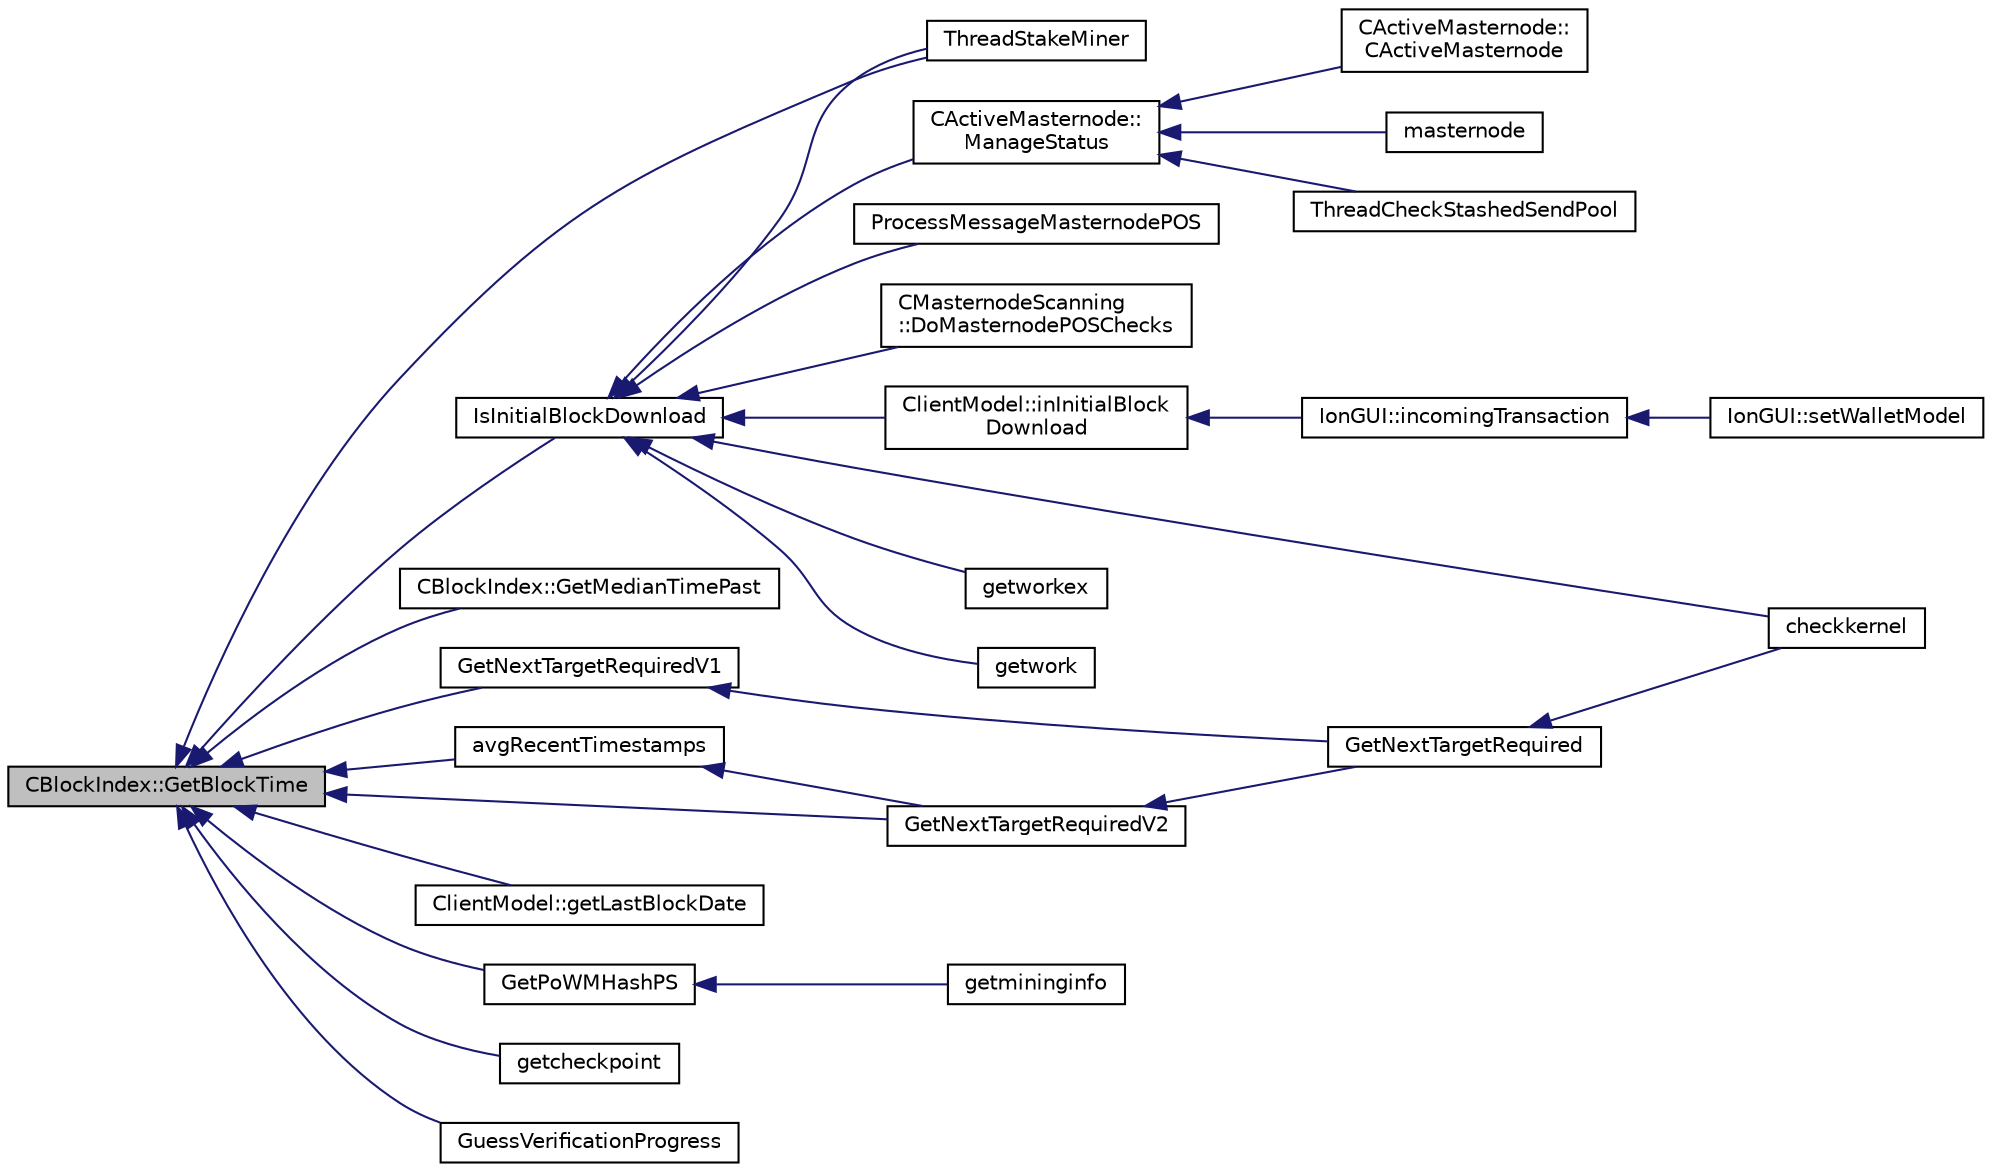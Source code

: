 digraph "CBlockIndex::GetBlockTime"
{
  edge [fontname="Helvetica",fontsize="10",labelfontname="Helvetica",labelfontsize="10"];
  node [fontname="Helvetica",fontsize="10",shape=record];
  rankdir="LR";
  Node46 [label="CBlockIndex::GetBlockTime",height=0.2,width=0.4,color="black", fillcolor="grey75", style="filled", fontcolor="black"];
  Node46 -> Node47 [dir="back",color="midnightblue",fontsize="10",style="solid",fontname="Helvetica"];
  Node47 [label="IsInitialBlockDownload",height=0.2,width=0.4,color="black", fillcolor="white", style="filled",URL="$db/d38/validation_8h.html#a5edcd96316574fd4a7f3ae0922a5cfd6",tooltip="Check whether we are doing an initial block download (synchronizing from disk or network) ..."];
  Node47 -> Node48 [dir="back",color="midnightblue",fontsize="10",style="solid",fontname="Helvetica"];
  Node48 [label="CActiveMasternode::\lManageStatus",height=0.2,width=0.4,color="black", fillcolor="white", style="filled",URL="$d9/d29/class_c_active_masternode.html#a8004b3b2100da7dcfedbd1e959633e51"];
  Node48 -> Node49 [dir="back",color="midnightblue",fontsize="10",style="solid",fontname="Helvetica"];
  Node49 [label="CActiveMasternode::\lCActiveMasternode",height=0.2,width=0.4,color="black", fillcolor="white", style="filled",URL="$d9/d29/class_c_active_masternode.html#a7ffb946d1b2aad0054d3b3efce8c0543"];
  Node48 -> Node50 [dir="back",color="midnightblue",fontsize="10",style="solid",fontname="Helvetica"];
  Node50 [label="masternode",height=0.2,width=0.4,color="black", fillcolor="white", style="filled",URL="$d5/d6b/rpcstashedsend_8cpp.html#a30609e443aeb47c29ed0878d16b1b5e1"];
  Node48 -> Node51 [dir="back",color="midnightblue",fontsize="10",style="solid",fontname="Helvetica"];
  Node51 [label="ThreadCheckStashedSendPool",height=0.2,width=0.4,color="black", fillcolor="white", style="filled",URL="$d9/dbc/stashedsend_8h.html#ab583ddc86effded8432ea5387f77d883"];
  Node47 -> Node52 [dir="back",color="midnightblue",fontsize="10",style="solid",fontname="Helvetica"];
  Node52 [label="ProcessMessageMasternodePOS",height=0.2,width=0.4,color="black", fillcolor="white", style="filled",URL="$dc/d51/masternode-pos_8h.html#a85194f5f57620d07bd87ef37bf2f6ef0"];
  Node47 -> Node53 [dir="back",color="midnightblue",fontsize="10",style="solid",fontname="Helvetica"];
  Node53 [label="CMasternodeScanning\l::DoMasternodePOSChecks",height=0.2,width=0.4,color="black", fillcolor="white", style="filled",URL="$d5/d9f/class_c_masternode_scanning.html#a6bc18fb7508f702e2a2d1c3731342f8f"];
  Node47 -> Node54 [dir="back",color="midnightblue",fontsize="10",style="solid",fontname="Helvetica"];
  Node54 [label="ThreadStakeMiner",height=0.2,width=0.4,color="black", fillcolor="white", style="filled",URL="$d6/de3/miner_8cpp.html#a31faece5ef0e403969b3d3debd79b352"];
  Node47 -> Node55 [dir="back",color="midnightblue",fontsize="10",style="solid",fontname="Helvetica"];
  Node55 [label="ClientModel::inInitialBlock\lDownload",height=0.2,width=0.4,color="black", fillcolor="white", style="filled",URL="$df/d25/class_client_model.html#af9798c364463ada09be477b15daf0fbe",tooltip="Return true if core is doing initial block download. "];
  Node55 -> Node56 [dir="back",color="midnightblue",fontsize="10",style="solid",fontname="Helvetica"];
  Node56 [label="IonGUI::incomingTransaction",height=0.2,width=0.4,color="black", fillcolor="white", style="filled",URL="$dc/d0b/class_ion_g_u_i.html#acdb78c5d98fb4528bd0e9f5b9c5ad048",tooltip="Show incoming transaction notification for new transactions. "];
  Node56 -> Node57 [dir="back",color="midnightblue",fontsize="10",style="solid",fontname="Helvetica"];
  Node57 [label="IonGUI::setWalletModel",height=0.2,width=0.4,color="black", fillcolor="white", style="filled",URL="$dc/d0b/class_ion_g_u_i.html#a37f87db65498b036d387c705a749c45d",tooltip="Set the wallet model. "];
  Node47 -> Node58 [dir="back",color="midnightblue",fontsize="10",style="solid",fontname="Helvetica"];
  Node58 [label="checkkernel",height=0.2,width=0.4,color="black", fillcolor="white", style="filled",URL="$d4/ddd/rpcmining_8cpp.html#a36ee2284a7252841b8a62a9531b6acbc"];
  Node47 -> Node59 [dir="back",color="midnightblue",fontsize="10",style="solid",fontname="Helvetica"];
  Node59 [label="getworkex",height=0.2,width=0.4,color="black", fillcolor="white", style="filled",URL="$d4/ddd/rpcmining_8cpp.html#aa40f86dc468a3f2ef4a3bba99e20a069"];
  Node47 -> Node60 [dir="back",color="midnightblue",fontsize="10",style="solid",fontname="Helvetica"];
  Node60 [label="getwork",height=0.2,width=0.4,color="black", fillcolor="white", style="filled",URL="$d4/ddd/rpcmining_8cpp.html#a356be62c93d38267a7da9e1cb644d547"];
  Node46 -> Node61 [dir="back",color="midnightblue",fontsize="10",style="solid",fontname="Helvetica"];
  Node61 [label="CBlockIndex::GetMedianTimePast",height=0.2,width=0.4,color="black", fillcolor="white", style="filled",URL="$d3/dbd/class_c_block_index.html#aa9bd0ab02cf8b9c866618cee3a5a0583"];
  Node46 -> Node54 [dir="back",color="midnightblue",fontsize="10",style="solid",fontname="Helvetica"];
  Node46 -> Node62 [dir="back",color="midnightblue",fontsize="10",style="solid",fontname="Helvetica"];
  Node62 [label="GetNextTargetRequiredV1",height=0.2,width=0.4,color="black", fillcolor="white", style="filled",URL="$d7/d48/proofs_8h.html#a206d1c747985d51a94cdfc830357114a",tooltip="Calculate difficulty using retarget algorithm V1 by maintaining target. "];
  Node62 -> Node63 [dir="back",color="midnightblue",fontsize="10",style="solid",fontname="Helvetica"];
  Node63 [label="GetNextTargetRequired",height=0.2,width=0.4,color="black", fillcolor="white", style="filled",URL="$d7/d48/proofs_8h.html#a868a58404bd61b6a82901f428d152bae",tooltip="Calculate difficulty using retarget algorithm by maintaining target. "];
  Node63 -> Node58 [dir="back",color="midnightblue",fontsize="10",style="solid",fontname="Helvetica"];
  Node46 -> Node64 [dir="back",color="midnightblue",fontsize="10",style="solid",fontname="Helvetica"];
  Node64 [label="avgRecentTimestamps",height=0.2,width=0.4,color="black", fillcolor="white", style="filled",URL="$d1/d08/proofs_8cpp.html#a469ea92d4b256cc9b5dba1dfa5dcf06e"];
  Node64 -> Node65 [dir="back",color="midnightblue",fontsize="10",style="solid",fontname="Helvetica"];
  Node65 [label="GetNextTargetRequiredV2",height=0.2,width=0.4,color="black", fillcolor="white", style="filled",URL="$d7/d48/proofs_8h.html#af2f79935ec3c4e7b1e9ab32ee4da0f06",tooltip="Calculate difficulty using retarget algorithm V2 by maintaining target. "];
  Node65 -> Node63 [dir="back",color="midnightblue",fontsize="10",style="solid",fontname="Helvetica"];
  Node46 -> Node65 [dir="back",color="midnightblue",fontsize="10",style="solid",fontname="Helvetica"];
  Node46 -> Node66 [dir="back",color="midnightblue",fontsize="10",style="solid",fontname="Helvetica"];
  Node66 [label="ClientModel::getLastBlockDate",height=0.2,width=0.4,color="black", fillcolor="white", style="filled",URL="$df/d25/class_client_model.html#a8683d6269976a006032075bc01be4925"];
  Node46 -> Node67 [dir="back",color="midnightblue",fontsize="10",style="solid",fontname="Helvetica"];
  Node67 [label="GetPoWMHashPS",height=0.2,width=0.4,color="black", fillcolor="white", style="filled",URL="$d3/da2/rpcserver_8h.html#a3da60ebd3884dc09e7a20b0798b6cf36"];
  Node67 -> Node68 [dir="back",color="midnightblue",fontsize="10",style="solid",fontname="Helvetica"];
  Node68 [label="getmininginfo",height=0.2,width=0.4,color="black", fillcolor="white", style="filled",URL="$d4/ddd/rpcmining_8cpp.html#a89c187faff7322c7d15134d13570ca1e"];
  Node46 -> Node69 [dir="back",color="midnightblue",fontsize="10",style="solid",fontname="Helvetica"];
  Node69 [label="getcheckpoint",height=0.2,width=0.4,color="black", fillcolor="white", style="filled",URL="$d0/d47/rpcblockchain_8cpp.html#a18e0cd566c85cd589c2d687fa06d77e7"];
  Node46 -> Node70 [dir="back",color="midnightblue",fontsize="10",style="solid",fontname="Helvetica"];
  Node70 [label="GuessVerificationProgress",height=0.2,width=0.4,color="black", fillcolor="white", style="filled",URL="$db/d38/validation_8h.html#ae466f595b8c57bd7a80777c8d34dfdc2",tooltip="Guess verification progress (as a fraction between 0.0=genesis and 1.0=current tip). "];
}
